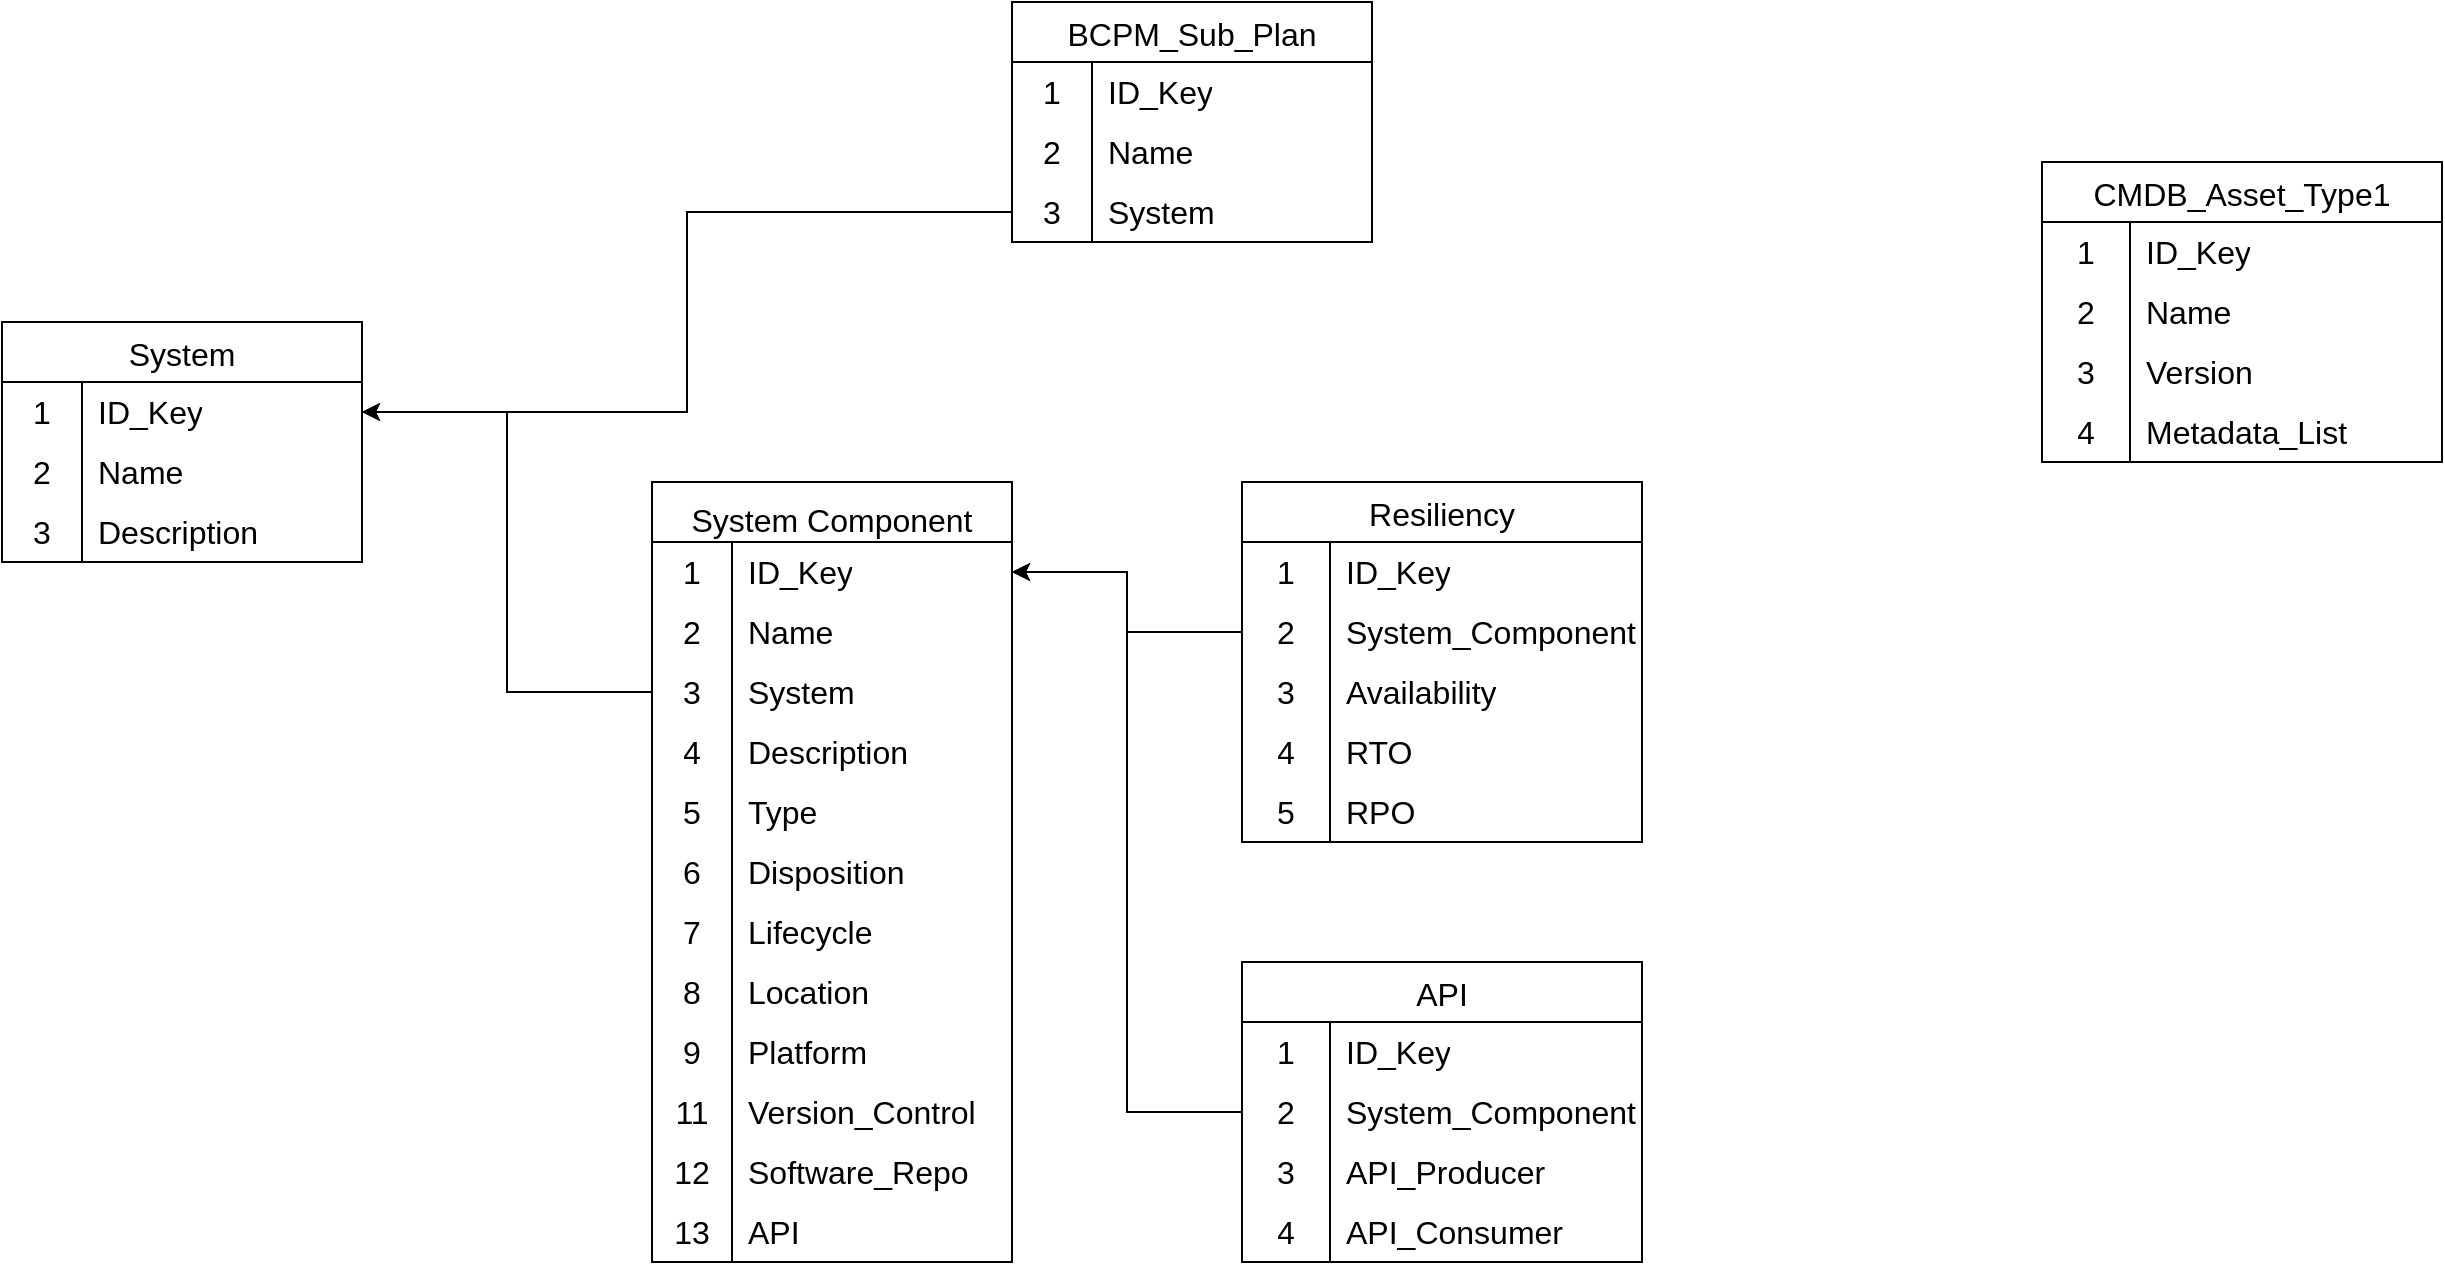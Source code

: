 <mxfile version="22.1.21" type="github" pages="3">
  <diagram name="APM Data Model" id="wIgsD3s_dXo_fWHhwunz">
    <mxGraphModel dx="2394" dy="1194" grid="1" gridSize="10" guides="1" tooltips="1" connect="1" arrows="1" fold="1" page="1" pageScale="1" pageWidth="850" pageHeight="1100" math="0" shadow="0">
      <root>
        <mxCell id="0" />
        <mxCell id="1" parent="0" />
        <mxCell id="Kb_-I6i97O1Ipm1srteE-1" value="System" style="shape=table;startSize=30;container=1;collapsible=0;childLayout=tableLayout;fixedRows=1;rowLines=0;fontStyle=0;strokeColor=default;fontSize=16;" vertex="1" parent="1">
          <mxGeometry x="100" y="200" width="180" height="120" as="geometry" />
        </mxCell>
        <mxCell id="Kb_-I6i97O1Ipm1srteE-2" value="" style="shape=tableRow;horizontal=0;startSize=0;swimlaneHead=0;swimlaneBody=0;top=0;left=0;bottom=0;right=0;collapsible=0;dropTarget=0;fillColor=none;points=[[0,0.5],[1,0.5]];portConstraint=eastwest;strokeColor=inherit;fontSize=16;" vertex="1" parent="Kb_-I6i97O1Ipm1srteE-1">
          <mxGeometry y="30" width="180" height="30" as="geometry" />
        </mxCell>
        <mxCell id="Kb_-I6i97O1Ipm1srteE-3" value="1" style="shape=partialRectangle;html=1;whiteSpace=wrap;connectable=0;fillColor=none;top=0;left=0;bottom=0;right=0;overflow=hidden;pointerEvents=1;strokeColor=inherit;fontSize=16;" vertex="1" parent="Kb_-I6i97O1Ipm1srteE-2">
          <mxGeometry width="40" height="30" as="geometry">
            <mxRectangle width="40" height="30" as="alternateBounds" />
          </mxGeometry>
        </mxCell>
        <mxCell id="Kb_-I6i97O1Ipm1srteE-4" value="ID_Key" style="shape=partialRectangle;html=1;whiteSpace=wrap;connectable=0;fillColor=none;top=0;left=0;bottom=0;right=0;align=left;spacingLeft=6;overflow=hidden;strokeColor=inherit;fontSize=16;" vertex="1" parent="Kb_-I6i97O1Ipm1srteE-2">
          <mxGeometry x="40" width="140" height="30" as="geometry">
            <mxRectangle width="140" height="30" as="alternateBounds" />
          </mxGeometry>
        </mxCell>
        <mxCell id="Kb_-I6i97O1Ipm1srteE-5" value="" style="shape=tableRow;horizontal=0;startSize=0;swimlaneHead=0;swimlaneBody=0;top=0;left=0;bottom=0;right=0;collapsible=0;dropTarget=0;fillColor=none;points=[[0,0.5],[1,0.5]];portConstraint=eastwest;strokeColor=inherit;fontSize=16;" vertex="1" parent="Kb_-I6i97O1Ipm1srteE-1">
          <mxGeometry y="60" width="180" height="30" as="geometry" />
        </mxCell>
        <mxCell id="Kb_-I6i97O1Ipm1srteE-6" value="2" style="shape=partialRectangle;html=1;whiteSpace=wrap;connectable=0;fillColor=none;top=0;left=0;bottom=0;right=0;overflow=hidden;strokeColor=inherit;fontSize=16;" vertex="1" parent="Kb_-I6i97O1Ipm1srteE-5">
          <mxGeometry width="40" height="30" as="geometry">
            <mxRectangle width="40" height="30" as="alternateBounds" />
          </mxGeometry>
        </mxCell>
        <mxCell id="Kb_-I6i97O1Ipm1srteE-7" value="Name" style="shape=partialRectangle;html=1;whiteSpace=wrap;connectable=0;fillColor=none;top=0;left=0;bottom=0;right=0;align=left;spacingLeft=6;overflow=hidden;strokeColor=inherit;fontSize=16;" vertex="1" parent="Kb_-I6i97O1Ipm1srteE-5">
          <mxGeometry x="40" width="140" height="30" as="geometry">
            <mxRectangle width="140" height="30" as="alternateBounds" />
          </mxGeometry>
        </mxCell>
        <mxCell id="Kb_-I6i97O1Ipm1srteE-8" value="" style="shape=tableRow;horizontal=0;startSize=0;swimlaneHead=0;swimlaneBody=0;top=0;left=0;bottom=0;right=0;collapsible=0;dropTarget=0;fillColor=none;points=[[0,0.5],[1,0.5]];portConstraint=eastwest;strokeColor=inherit;fontSize=16;" vertex="1" parent="Kb_-I6i97O1Ipm1srteE-1">
          <mxGeometry y="90" width="180" height="30" as="geometry" />
        </mxCell>
        <mxCell id="Kb_-I6i97O1Ipm1srteE-9" value="3" style="shape=partialRectangle;html=1;whiteSpace=wrap;connectable=0;fillColor=none;top=0;left=0;bottom=0;right=0;overflow=hidden;strokeColor=inherit;fontSize=16;" vertex="1" parent="Kb_-I6i97O1Ipm1srteE-8">
          <mxGeometry width="40" height="30" as="geometry">
            <mxRectangle width="40" height="30" as="alternateBounds" />
          </mxGeometry>
        </mxCell>
        <mxCell id="Kb_-I6i97O1Ipm1srteE-10" value="Description" style="shape=partialRectangle;html=1;whiteSpace=wrap;connectable=0;fillColor=none;top=0;left=0;bottom=0;right=0;align=left;spacingLeft=6;overflow=hidden;strokeColor=inherit;fontSize=16;" vertex="1" parent="Kb_-I6i97O1Ipm1srteE-8">
          <mxGeometry x="40" width="140" height="30" as="geometry">
            <mxRectangle width="140" height="30" as="alternateBounds" />
          </mxGeometry>
        </mxCell>
        <mxCell id="Kb_-I6i97O1Ipm1srteE-11" value="System Component" style="shape=table;startSize=30;container=1;collapsible=0;childLayout=tableLayout;fixedRows=1;rowLines=0;fontStyle=0;strokeColor=default;fontSize=16;verticalAlign=bottom;" vertex="1" parent="1">
          <mxGeometry x="425" y="280" width="180" height="390" as="geometry" />
        </mxCell>
        <mxCell id="Kb_-I6i97O1Ipm1srteE-12" value="" style="shape=tableRow;horizontal=0;startSize=0;swimlaneHead=0;swimlaneBody=0;top=0;left=0;bottom=0;right=0;collapsible=0;dropTarget=0;fillColor=none;points=[[0,0.5],[1,0.5]];portConstraint=eastwest;strokeColor=inherit;fontSize=16;" vertex="1" parent="Kb_-I6i97O1Ipm1srteE-11">
          <mxGeometry y="30" width="180" height="30" as="geometry" />
        </mxCell>
        <mxCell id="Kb_-I6i97O1Ipm1srteE-13" value="1" style="shape=partialRectangle;html=1;whiteSpace=wrap;connectable=0;fillColor=none;top=0;left=0;bottom=0;right=0;overflow=hidden;pointerEvents=1;strokeColor=inherit;fontSize=16;" vertex="1" parent="Kb_-I6i97O1Ipm1srteE-12">
          <mxGeometry width="40" height="30" as="geometry">
            <mxRectangle width="40" height="30" as="alternateBounds" />
          </mxGeometry>
        </mxCell>
        <mxCell id="Kb_-I6i97O1Ipm1srteE-14" value="ID_Key" style="shape=partialRectangle;html=1;whiteSpace=wrap;connectable=0;fillColor=none;top=0;left=0;bottom=0;right=0;align=left;spacingLeft=6;overflow=hidden;strokeColor=inherit;fontSize=16;" vertex="1" parent="Kb_-I6i97O1Ipm1srteE-12">
          <mxGeometry x="40" width="140" height="30" as="geometry">
            <mxRectangle width="140" height="30" as="alternateBounds" />
          </mxGeometry>
        </mxCell>
        <mxCell id="Kb_-I6i97O1Ipm1srteE-15" value="" style="shape=tableRow;horizontal=0;startSize=0;swimlaneHead=0;swimlaneBody=0;top=0;left=0;bottom=0;right=0;collapsible=0;dropTarget=0;fillColor=none;points=[[0,0.5],[1,0.5]];portConstraint=eastwest;strokeColor=inherit;fontSize=16;" vertex="1" parent="Kb_-I6i97O1Ipm1srteE-11">
          <mxGeometry y="60" width="180" height="30" as="geometry" />
        </mxCell>
        <mxCell id="Kb_-I6i97O1Ipm1srteE-16" value="2" style="shape=partialRectangle;html=1;whiteSpace=wrap;connectable=0;fillColor=none;top=0;left=0;bottom=0;right=0;overflow=hidden;strokeColor=inherit;fontSize=16;" vertex="1" parent="Kb_-I6i97O1Ipm1srteE-15">
          <mxGeometry width="40" height="30" as="geometry">
            <mxRectangle width="40" height="30" as="alternateBounds" />
          </mxGeometry>
        </mxCell>
        <mxCell id="Kb_-I6i97O1Ipm1srteE-17" value="Name" style="shape=partialRectangle;html=1;whiteSpace=wrap;connectable=0;fillColor=none;top=0;left=0;bottom=0;right=0;align=left;spacingLeft=6;overflow=hidden;strokeColor=inherit;fontSize=16;" vertex="1" parent="Kb_-I6i97O1Ipm1srteE-15">
          <mxGeometry x="40" width="140" height="30" as="geometry">
            <mxRectangle width="140" height="30" as="alternateBounds" />
          </mxGeometry>
        </mxCell>
        <mxCell id="Kb_-I6i97O1Ipm1srteE-18" value="" style="shape=tableRow;horizontal=0;startSize=0;swimlaneHead=0;swimlaneBody=0;top=0;left=0;bottom=0;right=0;collapsible=0;dropTarget=0;fillColor=none;points=[[0,0.5],[1,0.5]];portConstraint=eastwest;strokeColor=inherit;fontSize=16;" vertex="1" parent="Kb_-I6i97O1Ipm1srteE-11">
          <mxGeometry y="90" width="180" height="30" as="geometry" />
        </mxCell>
        <mxCell id="Kb_-I6i97O1Ipm1srteE-19" value="3" style="shape=partialRectangle;html=1;whiteSpace=wrap;connectable=0;fillColor=none;top=0;left=0;bottom=0;right=0;overflow=hidden;strokeColor=inherit;fontSize=16;" vertex="1" parent="Kb_-I6i97O1Ipm1srteE-18">
          <mxGeometry width="40" height="30" as="geometry">
            <mxRectangle width="40" height="30" as="alternateBounds" />
          </mxGeometry>
        </mxCell>
        <mxCell id="Kb_-I6i97O1Ipm1srteE-20" value="System" style="shape=partialRectangle;html=1;whiteSpace=wrap;connectable=0;fillColor=none;top=0;left=0;bottom=0;right=0;align=left;spacingLeft=6;overflow=hidden;strokeColor=inherit;fontSize=16;" vertex="1" parent="Kb_-I6i97O1Ipm1srteE-18">
          <mxGeometry x="40" width="140" height="30" as="geometry">
            <mxRectangle width="140" height="30" as="alternateBounds" />
          </mxGeometry>
        </mxCell>
        <mxCell id="7LYqetjdYmo3P6b1Xx5e-19" style="shape=tableRow;horizontal=0;startSize=0;swimlaneHead=0;swimlaneBody=0;top=0;left=0;bottom=0;right=0;collapsible=0;dropTarget=0;fillColor=none;points=[[0,0.5],[1,0.5]];portConstraint=eastwest;strokeColor=inherit;fontSize=16;" vertex="1" parent="Kb_-I6i97O1Ipm1srteE-11">
          <mxGeometry y="120" width="180" height="30" as="geometry" />
        </mxCell>
        <mxCell id="7LYqetjdYmo3P6b1Xx5e-20" value="4" style="shape=partialRectangle;html=1;whiteSpace=wrap;connectable=0;fillColor=none;top=0;left=0;bottom=0;right=0;overflow=hidden;strokeColor=inherit;fontSize=16;" vertex="1" parent="7LYqetjdYmo3P6b1Xx5e-19">
          <mxGeometry width="40" height="30" as="geometry">
            <mxRectangle width="40" height="30" as="alternateBounds" />
          </mxGeometry>
        </mxCell>
        <mxCell id="7LYqetjdYmo3P6b1Xx5e-21" value="Description" style="shape=partialRectangle;html=1;whiteSpace=wrap;connectable=0;fillColor=none;top=0;left=0;bottom=0;right=0;align=left;spacingLeft=6;overflow=hidden;strokeColor=inherit;fontSize=16;" vertex="1" parent="7LYqetjdYmo3P6b1Xx5e-19">
          <mxGeometry x="40" width="140" height="30" as="geometry">
            <mxRectangle width="140" height="30" as="alternateBounds" />
          </mxGeometry>
        </mxCell>
        <mxCell id="7LYqetjdYmo3P6b1Xx5e-16" style="shape=tableRow;horizontal=0;startSize=0;swimlaneHead=0;swimlaneBody=0;top=0;left=0;bottom=0;right=0;collapsible=0;dropTarget=0;fillColor=none;points=[[0,0.5],[1,0.5]];portConstraint=eastwest;strokeColor=inherit;fontSize=16;" vertex="1" parent="Kb_-I6i97O1Ipm1srteE-11">
          <mxGeometry y="150" width="180" height="30" as="geometry" />
        </mxCell>
        <mxCell id="7LYqetjdYmo3P6b1Xx5e-17" value="5" style="shape=partialRectangle;html=1;whiteSpace=wrap;connectable=0;fillColor=none;top=0;left=0;bottom=0;right=0;overflow=hidden;strokeColor=inherit;fontSize=16;" vertex="1" parent="7LYqetjdYmo3P6b1Xx5e-16">
          <mxGeometry width="40" height="30" as="geometry">
            <mxRectangle width="40" height="30" as="alternateBounds" />
          </mxGeometry>
        </mxCell>
        <mxCell id="7LYqetjdYmo3P6b1Xx5e-18" value="Type" style="shape=partialRectangle;html=1;whiteSpace=wrap;connectable=0;fillColor=none;top=0;left=0;bottom=0;right=0;align=left;spacingLeft=6;overflow=hidden;strokeColor=inherit;fontSize=16;" vertex="1" parent="7LYqetjdYmo3P6b1Xx5e-16">
          <mxGeometry x="40" width="140" height="30" as="geometry">
            <mxRectangle width="140" height="30" as="alternateBounds" />
          </mxGeometry>
        </mxCell>
        <mxCell id="7LYqetjdYmo3P6b1Xx5e-13" style="shape=tableRow;horizontal=0;startSize=0;swimlaneHead=0;swimlaneBody=0;top=0;left=0;bottom=0;right=0;collapsible=0;dropTarget=0;fillColor=none;points=[[0,0.5],[1,0.5]];portConstraint=eastwest;strokeColor=inherit;fontSize=16;" vertex="1" parent="Kb_-I6i97O1Ipm1srteE-11">
          <mxGeometry y="180" width="180" height="30" as="geometry" />
        </mxCell>
        <mxCell id="7LYqetjdYmo3P6b1Xx5e-14" value="6" style="shape=partialRectangle;html=1;whiteSpace=wrap;connectable=0;fillColor=none;top=0;left=0;bottom=0;right=0;overflow=hidden;strokeColor=inherit;fontSize=16;" vertex="1" parent="7LYqetjdYmo3P6b1Xx5e-13">
          <mxGeometry width="40" height="30" as="geometry">
            <mxRectangle width="40" height="30" as="alternateBounds" />
          </mxGeometry>
        </mxCell>
        <mxCell id="7LYqetjdYmo3P6b1Xx5e-15" value="Disposition" style="shape=partialRectangle;html=1;whiteSpace=wrap;connectable=0;fillColor=none;top=0;left=0;bottom=0;right=0;align=left;spacingLeft=6;overflow=hidden;strokeColor=inherit;fontSize=16;" vertex="1" parent="7LYqetjdYmo3P6b1Xx5e-13">
          <mxGeometry x="40" width="140" height="30" as="geometry">
            <mxRectangle width="140" height="30" as="alternateBounds" />
          </mxGeometry>
        </mxCell>
        <mxCell id="7LYqetjdYmo3P6b1Xx5e-10" style="shape=tableRow;horizontal=0;startSize=0;swimlaneHead=0;swimlaneBody=0;top=0;left=0;bottom=0;right=0;collapsible=0;dropTarget=0;fillColor=none;points=[[0,0.5],[1,0.5]];portConstraint=eastwest;strokeColor=inherit;fontSize=16;" vertex="1" parent="Kb_-I6i97O1Ipm1srteE-11">
          <mxGeometry y="210" width="180" height="30" as="geometry" />
        </mxCell>
        <mxCell id="7LYqetjdYmo3P6b1Xx5e-11" value="7" style="shape=partialRectangle;html=1;whiteSpace=wrap;connectable=0;fillColor=none;top=0;left=0;bottom=0;right=0;overflow=hidden;strokeColor=inherit;fontSize=16;" vertex="1" parent="7LYqetjdYmo3P6b1Xx5e-10">
          <mxGeometry width="40" height="30" as="geometry">
            <mxRectangle width="40" height="30" as="alternateBounds" />
          </mxGeometry>
        </mxCell>
        <mxCell id="7LYqetjdYmo3P6b1Xx5e-12" value="Lifecycle" style="shape=partialRectangle;html=1;whiteSpace=wrap;connectable=0;fillColor=none;top=0;left=0;bottom=0;right=0;align=left;spacingLeft=6;overflow=hidden;strokeColor=inherit;fontSize=16;" vertex="1" parent="7LYqetjdYmo3P6b1Xx5e-10">
          <mxGeometry x="40" width="140" height="30" as="geometry">
            <mxRectangle width="140" height="30" as="alternateBounds" />
          </mxGeometry>
        </mxCell>
        <mxCell id="7LYqetjdYmo3P6b1Xx5e-7" style="shape=tableRow;horizontal=0;startSize=0;swimlaneHead=0;swimlaneBody=0;top=0;left=0;bottom=0;right=0;collapsible=0;dropTarget=0;fillColor=none;points=[[0,0.5],[1,0.5]];portConstraint=eastwest;strokeColor=inherit;fontSize=16;" vertex="1" parent="Kb_-I6i97O1Ipm1srteE-11">
          <mxGeometry y="240" width="180" height="30" as="geometry" />
        </mxCell>
        <mxCell id="7LYqetjdYmo3P6b1Xx5e-8" value="8" style="shape=partialRectangle;html=1;whiteSpace=wrap;connectable=0;fillColor=none;top=0;left=0;bottom=0;right=0;overflow=hidden;strokeColor=inherit;fontSize=16;" vertex="1" parent="7LYqetjdYmo3P6b1Xx5e-7">
          <mxGeometry width="40" height="30" as="geometry">
            <mxRectangle width="40" height="30" as="alternateBounds" />
          </mxGeometry>
        </mxCell>
        <mxCell id="7LYqetjdYmo3P6b1Xx5e-9" value="Location" style="shape=partialRectangle;html=1;whiteSpace=wrap;connectable=0;fillColor=none;top=0;left=0;bottom=0;right=0;align=left;spacingLeft=6;overflow=hidden;strokeColor=inherit;fontSize=16;" vertex="1" parent="7LYqetjdYmo3P6b1Xx5e-7">
          <mxGeometry x="40" width="140" height="30" as="geometry">
            <mxRectangle width="140" height="30" as="alternateBounds" />
          </mxGeometry>
        </mxCell>
        <mxCell id="7LYqetjdYmo3P6b1Xx5e-4" style="shape=tableRow;horizontal=0;startSize=0;swimlaneHead=0;swimlaneBody=0;top=0;left=0;bottom=0;right=0;collapsible=0;dropTarget=0;fillColor=none;points=[[0,0.5],[1,0.5]];portConstraint=eastwest;strokeColor=inherit;fontSize=16;" vertex="1" parent="Kb_-I6i97O1Ipm1srteE-11">
          <mxGeometry y="270" width="180" height="30" as="geometry" />
        </mxCell>
        <mxCell id="7LYqetjdYmo3P6b1Xx5e-5" value="9" style="shape=partialRectangle;html=1;whiteSpace=wrap;connectable=0;fillColor=none;top=0;left=0;bottom=0;right=0;overflow=hidden;strokeColor=inherit;fontSize=16;" vertex="1" parent="7LYqetjdYmo3P6b1Xx5e-4">
          <mxGeometry width="40" height="30" as="geometry">
            <mxRectangle width="40" height="30" as="alternateBounds" />
          </mxGeometry>
        </mxCell>
        <mxCell id="7LYqetjdYmo3P6b1Xx5e-6" value="Platform" style="shape=partialRectangle;html=1;whiteSpace=wrap;connectable=0;fillColor=none;top=0;left=0;bottom=0;right=0;align=left;spacingLeft=6;overflow=hidden;strokeColor=inherit;fontSize=16;" vertex="1" parent="7LYqetjdYmo3P6b1Xx5e-4">
          <mxGeometry x="40" width="140" height="30" as="geometry">
            <mxRectangle width="140" height="30" as="alternateBounds" />
          </mxGeometry>
        </mxCell>
        <mxCell id="7LYqetjdYmo3P6b1Xx5e-1" style="shape=tableRow;horizontal=0;startSize=0;swimlaneHead=0;swimlaneBody=0;top=0;left=0;bottom=0;right=0;collapsible=0;dropTarget=0;fillColor=none;points=[[0,0.5],[1,0.5]];portConstraint=eastwest;strokeColor=inherit;fontSize=16;" vertex="1" parent="Kb_-I6i97O1Ipm1srteE-11">
          <mxGeometry y="300" width="180" height="30" as="geometry" />
        </mxCell>
        <mxCell id="7LYqetjdYmo3P6b1Xx5e-2" value="11" style="shape=partialRectangle;html=1;whiteSpace=wrap;connectable=0;fillColor=none;top=0;left=0;bottom=0;right=0;overflow=hidden;strokeColor=inherit;fontSize=16;" vertex="1" parent="7LYqetjdYmo3P6b1Xx5e-1">
          <mxGeometry width="40" height="30" as="geometry">
            <mxRectangle width="40" height="30" as="alternateBounds" />
          </mxGeometry>
        </mxCell>
        <mxCell id="7LYqetjdYmo3P6b1Xx5e-3" value="Version_Control" style="shape=partialRectangle;html=1;whiteSpace=wrap;connectable=0;fillColor=none;top=0;left=0;bottom=0;right=0;align=left;spacingLeft=6;overflow=hidden;strokeColor=inherit;fontSize=16;" vertex="1" parent="7LYqetjdYmo3P6b1Xx5e-1">
          <mxGeometry x="40" width="140" height="30" as="geometry">
            <mxRectangle width="140" height="30" as="alternateBounds" />
          </mxGeometry>
        </mxCell>
        <mxCell id="7LYqetjdYmo3P6b1Xx5e-66" style="shape=tableRow;horizontal=0;startSize=0;swimlaneHead=0;swimlaneBody=0;top=0;left=0;bottom=0;right=0;collapsible=0;dropTarget=0;fillColor=none;points=[[0,0.5],[1,0.5]];portConstraint=eastwest;strokeColor=inherit;fontSize=16;" vertex="1" parent="Kb_-I6i97O1Ipm1srteE-11">
          <mxGeometry y="330" width="180" height="30" as="geometry" />
        </mxCell>
        <mxCell id="7LYqetjdYmo3P6b1Xx5e-67" value="12" style="shape=partialRectangle;html=1;whiteSpace=wrap;connectable=0;fillColor=none;top=0;left=0;bottom=0;right=0;overflow=hidden;strokeColor=inherit;fontSize=16;" vertex="1" parent="7LYqetjdYmo3P6b1Xx5e-66">
          <mxGeometry width="40" height="30" as="geometry">
            <mxRectangle width="40" height="30" as="alternateBounds" />
          </mxGeometry>
        </mxCell>
        <mxCell id="7LYqetjdYmo3P6b1Xx5e-68" value="Software_Repo" style="shape=partialRectangle;html=1;whiteSpace=wrap;connectable=0;fillColor=none;top=0;left=0;bottom=0;right=0;align=left;spacingLeft=6;overflow=hidden;strokeColor=inherit;fontSize=16;" vertex="1" parent="7LYqetjdYmo3P6b1Xx5e-66">
          <mxGeometry x="40" width="140" height="30" as="geometry">
            <mxRectangle width="140" height="30" as="alternateBounds" />
          </mxGeometry>
        </mxCell>
        <mxCell id="7LYqetjdYmo3P6b1Xx5e-70" style="shape=tableRow;horizontal=0;startSize=0;swimlaneHead=0;swimlaneBody=0;top=0;left=0;bottom=0;right=0;collapsible=0;dropTarget=0;fillColor=none;points=[[0,0.5],[1,0.5]];portConstraint=eastwest;strokeColor=inherit;fontSize=16;" vertex="1" parent="Kb_-I6i97O1Ipm1srteE-11">
          <mxGeometry y="360" width="180" height="30" as="geometry" />
        </mxCell>
        <mxCell id="7LYqetjdYmo3P6b1Xx5e-71" value="13" style="shape=partialRectangle;html=1;whiteSpace=wrap;connectable=0;fillColor=none;top=0;left=0;bottom=0;right=0;overflow=hidden;strokeColor=inherit;fontSize=16;" vertex="1" parent="7LYqetjdYmo3P6b1Xx5e-70">
          <mxGeometry width="40" height="30" as="geometry">
            <mxRectangle width="40" height="30" as="alternateBounds" />
          </mxGeometry>
        </mxCell>
        <mxCell id="7LYqetjdYmo3P6b1Xx5e-72" value="API" style="shape=partialRectangle;html=1;whiteSpace=wrap;connectable=0;fillColor=none;top=0;left=0;bottom=0;right=0;align=left;spacingLeft=6;overflow=hidden;strokeColor=inherit;fontSize=16;" vertex="1" parent="7LYqetjdYmo3P6b1Xx5e-70">
          <mxGeometry x="40" width="140" height="30" as="geometry">
            <mxRectangle width="140" height="30" as="alternateBounds" />
          </mxGeometry>
        </mxCell>
        <mxCell id="Kb_-I6i97O1Ipm1srteE-21" style="edgeStyle=orthogonalEdgeStyle;rounded=0;orthogonalLoop=1;jettySize=auto;html=1;exitX=0;exitY=0.5;exitDx=0;exitDy=0;entryX=1;entryY=0.5;entryDx=0;entryDy=0;" edge="1" parent="1" source="Kb_-I6i97O1Ipm1srteE-18" target="Kb_-I6i97O1Ipm1srteE-2">
          <mxGeometry relative="1" as="geometry" />
        </mxCell>
        <mxCell id="7LYqetjdYmo3P6b1Xx5e-22" value="BCPM_Sub_Plan" style="shape=table;startSize=30;container=1;collapsible=0;childLayout=tableLayout;fixedRows=1;rowLines=0;fontStyle=0;strokeColor=default;fontSize=16;" vertex="1" parent="1">
          <mxGeometry x="605" y="40" width="180" height="120" as="geometry" />
        </mxCell>
        <mxCell id="7LYqetjdYmo3P6b1Xx5e-23" value="" style="shape=tableRow;horizontal=0;startSize=0;swimlaneHead=0;swimlaneBody=0;top=0;left=0;bottom=0;right=0;collapsible=0;dropTarget=0;fillColor=none;points=[[0,0.5],[1,0.5]];portConstraint=eastwest;strokeColor=inherit;fontSize=16;" vertex="1" parent="7LYqetjdYmo3P6b1Xx5e-22">
          <mxGeometry y="30" width="180" height="30" as="geometry" />
        </mxCell>
        <mxCell id="7LYqetjdYmo3P6b1Xx5e-24" value="1" style="shape=partialRectangle;html=1;whiteSpace=wrap;connectable=0;fillColor=none;top=0;left=0;bottom=0;right=0;overflow=hidden;pointerEvents=1;strokeColor=inherit;fontSize=16;" vertex="1" parent="7LYqetjdYmo3P6b1Xx5e-23">
          <mxGeometry width="40" height="30" as="geometry">
            <mxRectangle width="40" height="30" as="alternateBounds" />
          </mxGeometry>
        </mxCell>
        <mxCell id="7LYqetjdYmo3P6b1Xx5e-25" value="ID_Key" style="shape=partialRectangle;html=1;whiteSpace=wrap;connectable=0;fillColor=none;top=0;left=0;bottom=0;right=0;align=left;spacingLeft=6;overflow=hidden;strokeColor=inherit;fontSize=16;" vertex="1" parent="7LYqetjdYmo3P6b1Xx5e-23">
          <mxGeometry x="40" width="140" height="30" as="geometry">
            <mxRectangle width="140" height="30" as="alternateBounds" />
          </mxGeometry>
        </mxCell>
        <mxCell id="7LYqetjdYmo3P6b1Xx5e-26" value="" style="shape=tableRow;horizontal=0;startSize=0;swimlaneHead=0;swimlaneBody=0;top=0;left=0;bottom=0;right=0;collapsible=0;dropTarget=0;fillColor=none;points=[[0,0.5],[1,0.5]];portConstraint=eastwest;strokeColor=inherit;fontSize=16;" vertex="1" parent="7LYqetjdYmo3P6b1Xx5e-22">
          <mxGeometry y="60" width="180" height="30" as="geometry" />
        </mxCell>
        <mxCell id="7LYqetjdYmo3P6b1Xx5e-27" value="2" style="shape=partialRectangle;html=1;whiteSpace=wrap;connectable=0;fillColor=none;top=0;left=0;bottom=0;right=0;overflow=hidden;strokeColor=inherit;fontSize=16;" vertex="1" parent="7LYqetjdYmo3P6b1Xx5e-26">
          <mxGeometry width="40" height="30" as="geometry">
            <mxRectangle width="40" height="30" as="alternateBounds" />
          </mxGeometry>
        </mxCell>
        <mxCell id="7LYqetjdYmo3P6b1Xx5e-28" value="Name" style="shape=partialRectangle;html=1;whiteSpace=wrap;connectable=0;fillColor=none;top=0;left=0;bottom=0;right=0;align=left;spacingLeft=6;overflow=hidden;strokeColor=inherit;fontSize=16;" vertex="1" parent="7LYqetjdYmo3P6b1Xx5e-26">
          <mxGeometry x="40" width="140" height="30" as="geometry">
            <mxRectangle width="140" height="30" as="alternateBounds" />
          </mxGeometry>
        </mxCell>
        <mxCell id="7LYqetjdYmo3P6b1Xx5e-29" value="" style="shape=tableRow;horizontal=0;startSize=0;swimlaneHead=0;swimlaneBody=0;top=0;left=0;bottom=0;right=0;collapsible=0;dropTarget=0;fillColor=none;points=[[0,0.5],[1,0.5]];portConstraint=eastwest;strokeColor=inherit;fontSize=16;" vertex="1" parent="7LYqetjdYmo3P6b1Xx5e-22">
          <mxGeometry y="90" width="180" height="30" as="geometry" />
        </mxCell>
        <mxCell id="7LYqetjdYmo3P6b1Xx5e-30" value="3" style="shape=partialRectangle;html=1;whiteSpace=wrap;connectable=0;fillColor=none;top=0;left=0;bottom=0;right=0;overflow=hidden;strokeColor=inherit;fontSize=16;" vertex="1" parent="7LYqetjdYmo3P6b1Xx5e-29">
          <mxGeometry width="40" height="30" as="geometry">
            <mxRectangle width="40" height="30" as="alternateBounds" />
          </mxGeometry>
        </mxCell>
        <mxCell id="7LYqetjdYmo3P6b1Xx5e-31" value="System" style="shape=partialRectangle;html=1;whiteSpace=wrap;connectable=0;fillColor=none;top=0;left=0;bottom=0;right=0;align=left;spacingLeft=6;overflow=hidden;strokeColor=inherit;fontSize=16;" vertex="1" parent="7LYqetjdYmo3P6b1Xx5e-29">
          <mxGeometry x="40" width="140" height="30" as="geometry">
            <mxRectangle width="140" height="30" as="alternateBounds" />
          </mxGeometry>
        </mxCell>
        <mxCell id="7LYqetjdYmo3P6b1Xx5e-32" style="edgeStyle=orthogonalEdgeStyle;rounded=0;orthogonalLoop=1;jettySize=auto;html=1;exitX=0;exitY=0.5;exitDx=0;exitDy=0;entryX=1;entryY=0.5;entryDx=0;entryDy=0;" edge="1" parent="1" source="7LYqetjdYmo3P6b1Xx5e-29" target="Kb_-I6i97O1Ipm1srteE-2">
          <mxGeometry relative="1" as="geometry" />
        </mxCell>
        <mxCell id="7LYqetjdYmo3P6b1Xx5e-33" value="Resiliency" style="shape=table;startSize=30;container=1;collapsible=0;childLayout=tableLayout;fixedRows=1;rowLines=0;fontStyle=0;strokeColor=default;fontSize=16;" vertex="1" parent="1">
          <mxGeometry x="720" y="280" width="200" height="180" as="geometry" />
        </mxCell>
        <mxCell id="7LYqetjdYmo3P6b1Xx5e-34" value="" style="shape=tableRow;horizontal=0;startSize=0;swimlaneHead=0;swimlaneBody=0;top=0;left=0;bottom=0;right=0;collapsible=0;dropTarget=0;fillColor=none;points=[[0,0.5],[1,0.5]];portConstraint=eastwest;strokeColor=inherit;fontSize=16;" vertex="1" parent="7LYqetjdYmo3P6b1Xx5e-33">
          <mxGeometry y="30" width="200" height="30" as="geometry" />
        </mxCell>
        <mxCell id="7LYqetjdYmo3P6b1Xx5e-35" value="1" style="shape=partialRectangle;html=1;whiteSpace=wrap;connectable=0;fillColor=none;top=0;left=0;bottom=0;right=0;overflow=hidden;pointerEvents=1;strokeColor=inherit;fontSize=16;" vertex="1" parent="7LYqetjdYmo3P6b1Xx5e-34">
          <mxGeometry width="44" height="30" as="geometry">
            <mxRectangle width="44" height="30" as="alternateBounds" />
          </mxGeometry>
        </mxCell>
        <mxCell id="7LYqetjdYmo3P6b1Xx5e-36" value="ID_Key" style="shape=partialRectangle;html=1;whiteSpace=wrap;connectable=0;fillColor=none;top=0;left=0;bottom=0;right=0;align=left;spacingLeft=6;overflow=hidden;strokeColor=inherit;fontSize=16;" vertex="1" parent="7LYqetjdYmo3P6b1Xx5e-34">
          <mxGeometry x="44" width="156" height="30" as="geometry">
            <mxRectangle width="156" height="30" as="alternateBounds" />
          </mxGeometry>
        </mxCell>
        <mxCell id="7LYqetjdYmo3P6b1Xx5e-37" value="" style="shape=tableRow;horizontal=0;startSize=0;swimlaneHead=0;swimlaneBody=0;top=0;left=0;bottom=0;right=0;collapsible=0;dropTarget=0;fillColor=none;points=[[0,0.5],[1,0.5]];portConstraint=eastwest;strokeColor=inherit;fontSize=16;" vertex="1" parent="7LYqetjdYmo3P6b1Xx5e-33">
          <mxGeometry y="60" width="200" height="30" as="geometry" />
        </mxCell>
        <mxCell id="7LYqetjdYmo3P6b1Xx5e-38" value="2" style="shape=partialRectangle;html=1;whiteSpace=wrap;connectable=0;fillColor=none;top=0;left=0;bottom=0;right=0;overflow=hidden;strokeColor=inherit;fontSize=16;" vertex="1" parent="7LYqetjdYmo3P6b1Xx5e-37">
          <mxGeometry width="44" height="30" as="geometry">
            <mxRectangle width="44" height="30" as="alternateBounds" />
          </mxGeometry>
        </mxCell>
        <mxCell id="7LYqetjdYmo3P6b1Xx5e-39" value="System_Component" style="shape=partialRectangle;html=1;whiteSpace=wrap;connectable=0;fillColor=none;top=0;left=0;bottom=0;right=0;align=left;spacingLeft=6;overflow=hidden;strokeColor=inherit;fontSize=16;" vertex="1" parent="7LYqetjdYmo3P6b1Xx5e-37">
          <mxGeometry x="44" width="156" height="30" as="geometry">
            <mxRectangle width="156" height="30" as="alternateBounds" />
          </mxGeometry>
        </mxCell>
        <mxCell id="7LYqetjdYmo3P6b1Xx5e-40" value="" style="shape=tableRow;horizontal=0;startSize=0;swimlaneHead=0;swimlaneBody=0;top=0;left=0;bottom=0;right=0;collapsible=0;dropTarget=0;fillColor=none;points=[[0,0.5],[1,0.5]];portConstraint=eastwest;strokeColor=inherit;fontSize=16;" vertex="1" parent="7LYqetjdYmo3P6b1Xx5e-33">
          <mxGeometry y="90" width="200" height="30" as="geometry" />
        </mxCell>
        <mxCell id="7LYqetjdYmo3P6b1Xx5e-41" value="3" style="shape=partialRectangle;html=1;whiteSpace=wrap;connectable=0;fillColor=none;top=0;left=0;bottom=0;right=0;overflow=hidden;strokeColor=inherit;fontSize=16;" vertex="1" parent="7LYqetjdYmo3P6b1Xx5e-40">
          <mxGeometry width="44" height="30" as="geometry">
            <mxRectangle width="44" height="30" as="alternateBounds" />
          </mxGeometry>
        </mxCell>
        <mxCell id="7LYqetjdYmo3P6b1Xx5e-42" value="Availability" style="shape=partialRectangle;html=1;whiteSpace=wrap;connectable=0;fillColor=none;top=0;left=0;bottom=0;right=0;align=left;spacingLeft=6;overflow=hidden;strokeColor=inherit;fontSize=16;" vertex="1" parent="7LYqetjdYmo3P6b1Xx5e-40">
          <mxGeometry x="44" width="156" height="30" as="geometry">
            <mxRectangle width="156" height="30" as="alternateBounds" />
          </mxGeometry>
        </mxCell>
        <mxCell id="7LYqetjdYmo3P6b1Xx5e-43" style="shape=tableRow;horizontal=0;startSize=0;swimlaneHead=0;swimlaneBody=0;top=0;left=0;bottom=0;right=0;collapsible=0;dropTarget=0;fillColor=none;points=[[0,0.5],[1,0.5]];portConstraint=eastwest;strokeColor=inherit;fontSize=16;" vertex="1" parent="7LYqetjdYmo3P6b1Xx5e-33">
          <mxGeometry y="120" width="200" height="30" as="geometry" />
        </mxCell>
        <mxCell id="7LYqetjdYmo3P6b1Xx5e-44" value="4" style="shape=partialRectangle;html=1;whiteSpace=wrap;connectable=0;fillColor=none;top=0;left=0;bottom=0;right=0;overflow=hidden;strokeColor=inherit;fontSize=16;" vertex="1" parent="7LYqetjdYmo3P6b1Xx5e-43">
          <mxGeometry width="44" height="30" as="geometry">
            <mxRectangle width="44" height="30" as="alternateBounds" />
          </mxGeometry>
        </mxCell>
        <mxCell id="7LYqetjdYmo3P6b1Xx5e-45" value="RTO" style="shape=partialRectangle;html=1;whiteSpace=wrap;connectable=0;fillColor=none;top=0;left=0;bottom=0;right=0;align=left;spacingLeft=6;overflow=hidden;strokeColor=inherit;fontSize=16;" vertex="1" parent="7LYqetjdYmo3P6b1Xx5e-43">
          <mxGeometry x="44" width="156" height="30" as="geometry">
            <mxRectangle width="156" height="30" as="alternateBounds" />
          </mxGeometry>
        </mxCell>
        <mxCell id="7LYqetjdYmo3P6b1Xx5e-46" style="shape=tableRow;horizontal=0;startSize=0;swimlaneHead=0;swimlaneBody=0;top=0;left=0;bottom=0;right=0;collapsible=0;dropTarget=0;fillColor=none;points=[[0,0.5],[1,0.5]];portConstraint=eastwest;strokeColor=inherit;fontSize=16;" vertex="1" parent="7LYqetjdYmo3P6b1Xx5e-33">
          <mxGeometry y="150" width="200" height="30" as="geometry" />
        </mxCell>
        <mxCell id="7LYqetjdYmo3P6b1Xx5e-47" value="5" style="shape=partialRectangle;html=1;whiteSpace=wrap;connectable=0;fillColor=none;top=0;left=0;bottom=0;right=0;overflow=hidden;strokeColor=inherit;fontSize=16;" vertex="1" parent="7LYqetjdYmo3P6b1Xx5e-46">
          <mxGeometry width="44" height="30" as="geometry">
            <mxRectangle width="44" height="30" as="alternateBounds" />
          </mxGeometry>
        </mxCell>
        <mxCell id="7LYqetjdYmo3P6b1Xx5e-48" value="RPO" style="shape=partialRectangle;html=1;whiteSpace=wrap;connectable=0;fillColor=none;top=0;left=0;bottom=0;right=0;align=left;spacingLeft=6;overflow=hidden;strokeColor=inherit;fontSize=16;" vertex="1" parent="7LYqetjdYmo3P6b1Xx5e-46">
          <mxGeometry x="44" width="156" height="30" as="geometry">
            <mxRectangle width="156" height="30" as="alternateBounds" />
          </mxGeometry>
        </mxCell>
        <mxCell id="7LYqetjdYmo3P6b1Xx5e-49" style="edgeStyle=orthogonalEdgeStyle;rounded=0;orthogonalLoop=1;jettySize=auto;html=1;exitX=0;exitY=0.5;exitDx=0;exitDy=0;entryX=1;entryY=0.5;entryDx=0;entryDy=0;" edge="1" parent="1" source="7LYqetjdYmo3P6b1Xx5e-37" target="Kb_-I6i97O1Ipm1srteE-12">
          <mxGeometry relative="1" as="geometry" />
        </mxCell>
        <mxCell id="7LYqetjdYmo3P6b1Xx5e-50" value="API" style="shape=table;startSize=30;container=1;collapsible=0;childLayout=tableLayout;fixedRows=1;rowLines=0;fontStyle=0;strokeColor=default;fontSize=16;" vertex="1" parent="1">
          <mxGeometry x="720" y="520" width="200" height="150" as="geometry" />
        </mxCell>
        <mxCell id="7LYqetjdYmo3P6b1Xx5e-51" value="" style="shape=tableRow;horizontal=0;startSize=0;swimlaneHead=0;swimlaneBody=0;top=0;left=0;bottom=0;right=0;collapsible=0;dropTarget=0;fillColor=none;points=[[0,0.5],[1,0.5]];portConstraint=eastwest;strokeColor=inherit;fontSize=16;" vertex="1" parent="7LYqetjdYmo3P6b1Xx5e-50">
          <mxGeometry y="30" width="200" height="30" as="geometry" />
        </mxCell>
        <mxCell id="7LYqetjdYmo3P6b1Xx5e-52" value="1" style="shape=partialRectangle;html=1;whiteSpace=wrap;connectable=0;fillColor=none;top=0;left=0;bottom=0;right=0;overflow=hidden;pointerEvents=1;strokeColor=inherit;fontSize=16;" vertex="1" parent="7LYqetjdYmo3P6b1Xx5e-51">
          <mxGeometry width="44" height="30" as="geometry">
            <mxRectangle width="44" height="30" as="alternateBounds" />
          </mxGeometry>
        </mxCell>
        <mxCell id="7LYqetjdYmo3P6b1Xx5e-53" value="ID_Key" style="shape=partialRectangle;html=1;whiteSpace=wrap;connectable=0;fillColor=none;top=0;left=0;bottom=0;right=0;align=left;spacingLeft=6;overflow=hidden;strokeColor=inherit;fontSize=16;" vertex="1" parent="7LYqetjdYmo3P6b1Xx5e-51">
          <mxGeometry x="44" width="156" height="30" as="geometry">
            <mxRectangle width="156" height="30" as="alternateBounds" />
          </mxGeometry>
        </mxCell>
        <mxCell id="7LYqetjdYmo3P6b1Xx5e-54" value="" style="shape=tableRow;horizontal=0;startSize=0;swimlaneHead=0;swimlaneBody=0;top=0;left=0;bottom=0;right=0;collapsible=0;dropTarget=0;fillColor=none;points=[[0,0.5],[1,0.5]];portConstraint=eastwest;strokeColor=inherit;fontSize=16;" vertex="1" parent="7LYqetjdYmo3P6b1Xx5e-50">
          <mxGeometry y="60" width="200" height="30" as="geometry" />
        </mxCell>
        <mxCell id="7LYqetjdYmo3P6b1Xx5e-55" value="2" style="shape=partialRectangle;html=1;whiteSpace=wrap;connectable=0;fillColor=none;top=0;left=0;bottom=0;right=0;overflow=hidden;strokeColor=inherit;fontSize=16;" vertex="1" parent="7LYqetjdYmo3P6b1Xx5e-54">
          <mxGeometry width="44" height="30" as="geometry">
            <mxRectangle width="44" height="30" as="alternateBounds" />
          </mxGeometry>
        </mxCell>
        <mxCell id="7LYqetjdYmo3P6b1Xx5e-56" value="System_Component" style="shape=partialRectangle;html=1;whiteSpace=wrap;connectable=0;fillColor=none;top=0;left=0;bottom=0;right=0;align=left;spacingLeft=6;overflow=hidden;strokeColor=inherit;fontSize=16;" vertex="1" parent="7LYqetjdYmo3P6b1Xx5e-54">
          <mxGeometry x="44" width="156" height="30" as="geometry">
            <mxRectangle width="156" height="30" as="alternateBounds" />
          </mxGeometry>
        </mxCell>
        <mxCell id="7LYqetjdYmo3P6b1Xx5e-80" style="shape=tableRow;horizontal=0;startSize=0;swimlaneHead=0;swimlaneBody=0;top=0;left=0;bottom=0;right=0;collapsible=0;dropTarget=0;fillColor=none;points=[[0,0.5],[1,0.5]];portConstraint=eastwest;strokeColor=inherit;fontSize=16;" vertex="1" parent="7LYqetjdYmo3P6b1Xx5e-50">
          <mxGeometry y="90" width="200" height="30" as="geometry" />
        </mxCell>
        <mxCell id="7LYqetjdYmo3P6b1Xx5e-81" value="3" style="shape=partialRectangle;html=1;whiteSpace=wrap;connectable=0;fillColor=none;top=0;left=0;bottom=0;right=0;overflow=hidden;strokeColor=inherit;fontSize=16;" vertex="1" parent="7LYqetjdYmo3P6b1Xx5e-80">
          <mxGeometry width="44" height="30" as="geometry">
            <mxRectangle width="44" height="30" as="alternateBounds" />
          </mxGeometry>
        </mxCell>
        <mxCell id="7LYqetjdYmo3P6b1Xx5e-82" value="API_Producer" style="shape=partialRectangle;html=1;whiteSpace=wrap;connectable=0;fillColor=none;top=0;left=0;bottom=0;right=0;align=left;spacingLeft=6;overflow=hidden;strokeColor=inherit;fontSize=16;" vertex="1" parent="7LYqetjdYmo3P6b1Xx5e-80">
          <mxGeometry x="44" width="156" height="30" as="geometry">
            <mxRectangle width="156" height="30" as="alternateBounds" />
          </mxGeometry>
        </mxCell>
        <mxCell id="7LYqetjdYmo3P6b1Xx5e-83" style="shape=tableRow;horizontal=0;startSize=0;swimlaneHead=0;swimlaneBody=0;top=0;left=0;bottom=0;right=0;collapsible=0;dropTarget=0;fillColor=none;points=[[0,0.5],[1,0.5]];portConstraint=eastwest;strokeColor=inherit;fontSize=16;" vertex="1" parent="7LYqetjdYmo3P6b1Xx5e-50">
          <mxGeometry y="120" width="200" height="30" as="geometry" />
        </mxCell>
        <mxCell id="7LYqetjdYmo3P6b1Xx5e-84" value="4" style="shape=partialRectangle;html=1;whiteSpace=wrap;connectable=0;fillColor=none;top=0;left=0;bottom=0;right=0;overflow=hidden;strokeColor=inherit;fontSize=16;" vertex="1" parent="7LYqetjdYmo3P6b1Xx5e-83">
          <mxGeometry width="44" height="30" as="geometry">
            <mxRectangle width="44" height="30" as="alternateBounds" />
          </mxGeometry>
        </mxCell>
        <mxCell id="7LYqetjdYmo3P6b1Xx5e-85" value="API_Consumer" style="shape=partialRectangle;html=1;whiteSpace=wrap;connectable=0;fillColor=none;top=0;left=0;bottom=0;right=0;align=left;spacingLeft=6;overflow=hidden;strokeColor=inherit;fontSize=16;" vertex="1" parent="7LYqetjdYmo3P6b1Xx5e-83">
          <mxGeometry x="44" width="156" height="30" as="geometry">
            <mxRectangle width="156" height="30" as="alternateBounds" />
          </mxGeometry>
        </mxCell>
        <mxCell id="7LYqetjdYmo3P6b1Xx5e-86" style="edgeStyle=orthogonalEdgeStyle;rounded=0;orthogonalLoop=1;jettySize=auto;html=1;exitX=0;exitY=0.5;exitDx=0;exitDy=0;entryX=1;entryY=0.5;entryDx=0;entryDy=0;" edge="1" parent="1" source="7LYqetjdYmo3P6b1Xx5e-54" target="Kb_-I6i97O1Ipm1srteE-12">
          <mxGeometry relative="1" as="geometry" />
        </mxCell>
        <mxCell id="7LYqetjdYmo3P6b1Xx5e-87" value="CMDB_Asset_Type1" style="shape=table;startSize=30;container=1;collapsible=0;childLayout=tableLayout;fixedRows=1;rowLines=0;fontStyle=0;strokeColor=default;fontSize=16;" vertex="1" parent="1">
          <mxGeometry x="1120" y="120" width="200" height="150" as="geometry" />
        </mxCell>
        <mxCell id="7LYqetjdYmo3P6b1Xx5e-88" value="" style="shape=tableRow;horizontal=0;startSize=0;swimlaneHead=0;swimlaneBody=0;top=0;left=0;bottom=0;right=0;collapsible=0;dropTarget=0;fillColor=none;points=[[0,0.5],[1,0.5]];portConstraint=eastwest;strokeColor=inherit;fontSize=16;" vertex="1" parent="7LYqetjdYmo3P6b1Xx5e-87">
          <mxGeometry y="30" width="200" height="30" as="geometry" />
        </mxCell>
        <mxCell id="7LYqetjdYmo3P6b1Xx5e-89" value="1" style="shape=partialRectangle;html=1;whiteSpace=wrap;connectable=0;fillColor=none;top=0;left=0;bottom=0;right=0;overflow=hidden;pointerEvents=1;strokeColor=inherit;fontSize=16;" vertex="1" parent="7LYqetjdYmo3P6b1Xx5e-88">
          <mxGeometry width="44" height="30" as="geometry">
            <mxRectangle width="44" height="30" as="alternateBounds" />
          </mxGeometry>
        </mxCell>
        <mxCell id="7LYqetjdYmo3P6b1Xx5e-90" value="ID_Key" style="shape=partialRectangle;html=1;whiteSpace=wrap;connectable=0;fillColor=none;top=0;left=0;bottom=0;right=0;align=left;spacingLeft=6;overflow=hidden;strokeColor=inherit;fontSize=16;" vertex="1" parent="7LYqetjdYmo3P6b1Xx5e-88">
          <mxGeometry x="44" width="156" height="30" as="geometry">
            <mxRectangle width="156" height="30" as="alternateBounds" />
          </mxGeometry>
        </mxCell>
        <mxCell id="7LYqetjdYmo3P6b1Xx5e-91" value="" style="shape=tableRow;horizontal=0;startSize=0;swimlaneHead=0;swimlaneBody=0;top=0;left=0;bottom=0;right=0;collapsible=0;dropTarget=0;fillColor=none;points=[[0,0.5],[1,0.5]];portConstraint=eastwest;strokeColor=inherit;fontSize=16;" vertex="1" parent="7LYqetjdYmo3P6b1Xx5e-87">
          <mxGeometry y="60" width="200" height="30" as="geometry" />
        </mxCell>
        <mxCell id="7LYqetjdYmo3P6b1Xx5e-92" value="2" style="shape=partialRectangle;html=1;whiteSpace=wrap;connectable=0;fillColor=none;top=0;left=0;bottom=0;right=0;overflow=hidden;strokeColor=inherit;fontSize=16;" vertex="1" parent="7LYqetjdYmo3P6b1Xx5e-91">
          <mxGeometry width="44" height="30" as="geometry">
            <mxRectangle width="44" height="30" as="alternateBounds" />
          </mxGeometry>
        </mxCell>
        <mxCell id="7LYqetjdYmo3P6b1Xx5e-93" value="Name" style="shape=partialRectangle;html=1;whiteSpace=wrap;connectable=0;fillColor=none;top=0;left=0;bottom=0;right=0;align=left;spacingLeft=6;overflow=hidden;strokeColor=inherit;fontSize=16;" vertex="1" parent="7LYqetjdYmo3P6b1Xx5e-91">
          <mxGeometry x="44" width="156" height="30" as="geometry">
            <mxRectangle width="156" height="30" as="alternateBounds" />
          </mxGeometry>
        </mxCell>
        <mxCell id="7LYqetjdYmo3P6b1Xx5e-94" value="" style="shape=tableRow;horizontal=0;startSize=0;swimlaneHead=0;swimlaneBody=0;top=0;left=0;bottom=0;right=0;collapsible=0;dropTarget=0;fillColor=none;points=[[0,0.5],[1,0.5]];portConstraint=eastwest;strokeColor=inherit;fontSize=16;" vertex="1" parent="7LYqetjdYmo3P6b1Xx5e-87">
          <mxGeometry y="90" width="200" height="30" as="geometry" />
        </mxCell>
        <mxCell id="7LYqetjdYmo3P6b1Xx5e-95" value="3" style="shape=partialRectangle;html=1;whiteSpace=wrap;connectable=0;fillColor=none;top=0;left=0;bottom=0;right=0;overflow=hidden;strokeColor=inherit;fontSize=16;" vertex="1" parent="7LYqetjdYmo3P6b1Xx5e-94">
          <mxGeometry width="44" height="30" as="geometry">
            <mxRectangle width="44" height="30" as="alternateBounds" />
          </mxGeometry>
        </mxCell>
        <mxCell id="7LYqetjdYmo3P6b1Xx5e-96" value="Version" style="shape=partialRectangle;html=1;whiteSpace=wrap;connectable=0;fillColor=none;top=0;left=0;bottom=0;right=0;align=left;spacingLeft=6;overflow=hidden;strokeColor=inherit;fontSize=16;" vertex="1" parent="7LYqetjdYmo3P6b1Xx5e-94">
          <mxGeometry x="44" width="156" height="30" as="geometry">
            <mxRectangle width="156" height="30" as="alternateBounds" />
          </mxGeometry>
        </mxCell>
        <mxCell id="7LYqetjdYmo3P6b1Xx5e-97" style="shape=tableRow;horizontal=0;startSize=0;swimlaneHead=0;swimlaneBody=0;top=0;left=0;bottom=0;right=0;collapsible=0;dropTarget=0;fillColor=none;points=[[0,0.5],[1,0.5]];portConstraint=eastwest;strokeColor=inherit;fontSize=16;" vertex="1" parent="7LYqetjdYmo3P6b1Xx5e-87">
          <mxGeometry y="120" width="200" height="30" as="geometry" />
        </mxCell>
        <mxCell id="7LYqetjdYmo3P6b1Xx5e-98" value="4" style="shape=partialRectangle;html=1;whiteSpace=wrap;connectable=0;fillColor=none;top=0;left=0;bottom=0;right=0;overflow=hidden;strokeColor=inherit;fontSize=16;" vertex="1" parent="7LYqetjdYmo3P6b1Xx5e-97">
          <mxGeometry width="44" height="30" as="geometry">
            <mxRectangle width="44" height="30" as="alternateBounds" />
          </mxGeometry>
        </mxCell>
        <mxCell id="7LYqetjdYmo3P6b1Xx5e-99" value="Metadata_List" style="shape=partialRectangle;html=1;whiteSpace=wrap;connectable=0;fillColor=none;top=0;left=0;bottom=0;right=0;align=left;spacingLeft=6;overflow=hidden;strokeColor=inherit;fontSize=16;" vertex="1" parent="7LYqetjdYmo3P6b1Xx5e-97">
          <mxGeometry x="44" width="156" height="30" as="geometry">
            <mxRectangle width="156" height="30" as="alternateBounds" />
          </mxGeometry>
        </mxCell>
      </root>
    </mxGraphModel>
  </diagram>
  <diagram id="uLd-RvkKNundoJZai8Hn" name="ITSM Metamodel">
    <mxGraphModel dx="2394" dy="1194" grid="1" gridSize="10" guides="1" tooltips="1" connect="1" arrows="1" fold="1" page="1" pageScale="1" pageWidth="850" pageHeight="1100" math="0" shadow="0">
      <root>
        <mxCell id="0" />
        <mxCell id="1" parent="0" />
      </root>
    </mxGraphModel>
  </diagram>
  <diagram id="Qn1l6jOzGTtqWUgBHfU9" name="Alert Data Flow">
    <mxGraphModel dx="1651" dy="823" grid="1" gridSize="10" guides="1" tooltips="1" connect="1" arrows="1" fold="1" page="1" pageScale="1" pageWidth="850" pageHeight="1100" math="0" shadow="0">
      <root>
        <mxCell id="0" />
        <mxCell id="1" parent="0" />
        <mxCell id="CmbTC3eDSq80P6prnglM-15" style="rounded=0;orthogonalLoop=1;jettySize=auto;html=1;exitX=1;exitY=0.5;exitDx=0;exitDy=0;entryX=0;entryY=0.5;entryDx=0;entryDy=0;" edge="1" parent="1" source="CmbTC3eDSq80P6prnglM-1" target="CmbTC3eDSq80P6prnglM-6">
          <mxGeometry relative="1" as="geometry" />
        </mxCell>
        <mxCell id="CmbTC3eDSq80P6prnglM-1" value="Kube Altermanager" style="rounded=0;whiteSpace=wrap;html=1;" vertex="1" parent="1">
          <mxGeometry x="40" y="350" width="120" height="60" as="geometry" />
        </mxCell>
        <mxCell id="CmbTC3eDSq80P6prnglM-16" style="rounded=0;orthogonalLoop=1;jettySize=auto;html=1;exitX=1;exitY=0.5;exitDx=0;exitDy=0;entryX=0;entryY=0.5;entryDx=0;entryDy=0;" edge="1" parent="1" source="CmbTC3eDSq80P6prnglM-2" target="CmbTC3eDSq80P6prnglM-6">
          <mxGeometry relative="1" as="geometry" />
        </mxCell>
        <mxCell id="CmbTC3eDSq80P6prnglM-2" value="Azure Monitor" style="rounded=0;whiteSpace=wrap;html=1;" vertex="1" parent="1">
          <mxGeometry x="40" y="410" width="120" height="60" as="geometry" />
        </mxCell>
        <mxCell id="CmbTC3eDSq80P6prnglM-17" style="rounded=0;orthogonalLoop=1;jettySize=auto;html=1;exitX=1;exitY=0.5;exitDx=0;exitDy=0;entryX=0;entryY=0.5;entryDx=0;entryDy=0;" edge="1" parent="1" source="CmbTC3eDSq80P6prnglM-3" target="CmbTC3eDSq80P6prnglM-6">
          <mxGeometry relative="1" as="geometry" />
        </mxCell>
        <mxCell id="CmbTC3eDSq80P6prnglM-3" value="GCP Cloud Monitoring" style="rounded=0;whiteSpace=wrap;html=1;" vertex="1" parent="1">
          <mxGeometry x="40" y="470" width="120" height="60" as="geometry" />
        </mxCell>
        <mxCell id="CmbTC3eDSq80P6prnglM-18" style="rounded=0;orthogonalLoop=1;jettySize=auto;html=1;exitX=1;exitY=0.5;exitDx=0;exitDy=0;entryX=0;entryY=0.5;entryDx=0;entryDy=0;" edge="1" parent="1" source="CmbTC3eDSq80P6prnglM-4" target="CmbTC3eDSq80P6prnglM-6">
          <mxGeometry relative="1" as="geometry" />
        </mxCell>
        <mxCell id="CmbTC3eDSq80P6prnglM-4" value="SAP&amp;nbsp; Monitoring Alerts" style="rounded=0;whiteSpace=wrap;html=1;" vertex="1" parent="1">
          <mxGeometry x="40" y="530" width="120" height="60" as="geometry" />
        </mxCell>
        <mxCell id="CmbTC3eDSq80P6prnglM-20" style="rounded=0;orthogonalLoop=1;jettySize=auto;html=1;exitX=1;exitY=0.5;exitDx=0;exitDy=0;" edge="1" parent="1" source="CmbTC3eDSq80P6prnglM-5">
          <mxGeometry relative="1" as="geometry">
            <mxPoint x="360" y="670" as="targetPoint" />
          </mxGeometry>
        </mxCell>
        <mxCell id="CmbTC3eDSq80P6prnglM-5" value="Network Monitoring Alerts" style="rounded=0;whiteSpace=wrap;html=1;" vertex="1" parent="1">
          <mxGeometry x="40" y="650" width="120" height="60" as="geometry" />
        </mxCell>
        <mxCell id="CmbTC3eDSq80P6prnglM-31" style="edgeStyle=orthogonalEdgeStyle;rounded=0;orthogonalLoop=1;jettySize=auto;html=1;exitX=1;exitY=0.5;exitDx=0;exitDy=0;" edge="1" parent="1" source="CmbTC3eDSq80P6prnglM-6" target="CmbTC3eDSq80P6prnglM-26">
          <mxGeometry relative="1" as="geometry" />
        </mxCell>
        <mxCell id="CmbTC3eDSq80P6prnglM-48" value="Create Ticket" style="edgeLabel;html=1;align=center;verticalAlign=middle;resizable=0;points=[];" vertex="1" connectable="0" parent="CmbTC3eDSq80P6prnglM-31">
          <mxGeometry x="0.117" y="-3" relative="1" as="geometry">
            <mxPoint x="-7" y="-3" as="offset" />
          </mxGeometry>
        </mxCell>
        <mxCell id="CmbTC3eDSq80P6prnglM-6" value="Alert Aggregation&lt;br&gt;&lt;br&gt;(Application Rules)" style="rounded=0;whiteSpace=wrap;html=1;" vertex="1" parent="1">
          <mxGeometry x="360" y="550" width="160" height="240" as="geometry" />
        </mxCell>
        <mxCell id="CmbTC3eDSq80P6prnglM-19" style="rounded=0;orthogonalLoop=1;jettySize=auto;html=1;exitX=1;exitY=0.5;exitDx=0;exitDy=0;entryX=0;entryY=0.5;entryDx=0;entryDy=0;" edge="1" parent="1" source="CmbTC3eDSq80P6prnglM-7" target="CmbTC3eDSq80P6prnglM-6">
          <mxGeometry relative="1" as="geometry" />
        </mxCell>
        <mxCell id="CmbTC3eDSq80P6prnglM-7" value="Network Monitoring Alerts" style="rounded=0;whiteSpace=wrap;html=1;" vertex="1" parent="1">
          <mxGeometry x="40" y="590" width="120" height="60" as="geometry" />
        </mxCell>
        <mxCell id="CmbTC3eDSq80P6prnglM-21" style="rounded=0;orthogonalLoop=1;jettySize=auto;html=1;exitX=1;exitY=0.5;exitDx=0;exitDy=0;entryX=0;entryY=0.5;entryDx=0;entryDy=0;" edge="1" parent="1" source="CmbTC3eDSq80P6prnglM-9" target="CmbTC3eDSq80P6prnglM-6">
          <mxGeometry relative="1" as="geometry" />
        </mxCell>
        <mxCell id="CmbTC3eDSq80P6prnglM-9" value="VMware Alerts" style="rounded=0;whiteSpace=wrap;html=1;" vertex="1" parent="1">
          <mxGeometry x="40" y="710" width="120" height="60" as="geometry" />
        </mxCell>
        <mxCell id="CmbTC3eDSq80P6prnglM-22" style="rounded=0;orthogonalLoop=1;jettySize=auto;html=1;exitX=1;exitY=0.5;exitDx=0;exitDy=0;entryX=0;entryY=0.5;entryDx=0;entryDy=0;" edge="1" parent="1" source="CmbTC3eDSq80P6prnglM-10" target="CmbTC3eDSq80P6prnglM-6">
          <mxGeometry relative="1" as="geometry" />
        </mxCell>
        <mxCell id="CmbTC3eDSq80P6prnglM-10" value="Custom Application Alerts" style="rounded=0;whiteSpace=wrap;html=1;" vertex="1" parent="1">
          <mxGeometry x="40" y="770" width="120" height="60" as="geometry" />
        </mxCell>
        <mxCell id="CmbTC3eDSq80P6prnglM-23" style="rounded=0;orthogonalLoop=1;jettySize=auto;html=1;exitX=1;exitY=0.5;exitDx=0;exitDy=0;entryX=0;entryY=0.5;entryDx=0;entryDy=0;" edge="1" parent="1" source="CmbTC3eDSq80P6prnglM-11" target="CmbTC3eDSq80P6prnglM-6">
          <mxGeometry relative="1" as="geometry" />
        </mxCell>
        <mxCell id="CmbTC3eDSq80P6prnglM-11" value="SIEM Alerts" style="rounded=0;whiteSpace=wrap;html=1;" vertex="1" parent="1">
          <mxGeometry x="40" y="830" width="120" height="60" as="geometry" />
        </mxCell>
        <mxCell id="CmbTC3eDSq80P6prnglM-24" style="rounded=0;orthogonalLoop=1;jettySize=auto;html=1;exitX=1;exitY=0.5;exitDx=0;exitDy=0;entryX=0;entryY=0.5;entryDx=0;entryDy=0;" edge="1" parent="1" source="CmbTC3eDSq80P6prnglM-12" target="CmbTC3eDSq80P6prnglM-6">
          <mxGeometry relative="1" as="geometry" />
        </mxCell>
        <mxCell id="CmbTC3eDSq80P6prnglM-12" value="Storage Alerts" style="rounded=0;whiteSpace=wrap;html=1;" vertex="1" parent="1">
          <mxGeometry x="40" y="890" width="120" height="60" as="geometry" />
        </mxCell>
        <mxCell id="CmbTC3eDSq80P6prnglM-25" style="rounded=0;orthogonalLoop=1;jettySize=auto;html=1;exitX=1;exitY=0.5;exitDx=0;exitDy=0;entryX=0;entryY=0.5;entryDx=0;entryDy=0;" edge="1" parent="1" source="CmbTC3eDSq80P6prnglM-13" target="CmbTC3eDSq80P6prnglM-6">
          <mxGeometry relative="1" as="geometry" />
        </mxCell>
        <mxCell id="CmbTC3eDSq80P6prnglM-13" value="Cost Alerts" style="rounded=0;whiteSpace=wrap;html=1;" vertex="1" parent="1">
          <mxGeometry x="40" y="950" width="120" height="60" as="geometry" />
        </mxCell>
        <mxCell id="CmbTC3eDSq80P6prnglM-37" style="rounded=0;orthogonalLoop=1;jettySize=auto;html=1;exitX=1;exitY=0.5;exitDx=0;exitDy=0;entryX=0;entryY=0.5;entryDx=0;entryDy=0;" edge="1" parent="1" source="CmbTC3eDSq80P6prnglM-26" target="CmbTC3eDSq80P6prnglM-29">
          <mxGeometry relative="1" as="geometry" />
        </mxCell>
        <mxCell id="CmbTC3eDSq80P6prnglM-39" value="Critical and High" style="edgeLabel;html=1;align=center;verticalAlign=middle;resizable=0;points=[];" vertex="1" connectable="0" parent="CmbTC3eDSq80P6prnglM-37">
          <mxGeometry x="-0.194" y="-1" relative="1" as="geometry">
            <mxPoint x="19" y="-15" as="offset" />
          </mxGeometry>
        </mxCell>
        <mxCell id="CmbTC3eDSq80P6prnglM-38" style="rounded=0;orthogonalLoop=1;jettySize=auto;html=1;exitX=1;exitY=0.5;exitDx=0;exitDy=0;entryX=0;entryY=0.5;entryDx=0;entryDy=0;" edge="1" parent="1" source="CmbTC3eDSq80P6prnglM-26" target="CmbTC3eDSq80P6prnglM-30">
          <mxGeometry relative="1" as="geometry" />
        </mxCell>
        <mxCell id="CmbTC3eDSq80P6prnglM-40" value="Medium" style="edgeLabel;html=1;align=center;verticalAlign=middle;resizable=0;points=[];" vertex="1" connectable="0" parent="CmbTC3eDSq80P6prnglM-38">
          <mxGeometry x="-0.138" y="2" relative="1" as="geometry">
            <mxPoint x="13" y="9" as="offset" />
          </mxGeometry>
        </mxCell>
        <mxCell id="CmbTC3eDSq80P6prnglM-26" value="ServiceNow" style="rounded=0;whiteSpace=wrap;html=1;" vertex="1" parent="1">
          <mxGeometry x="640" y="640" width="120" height="60" as="geometry" />
        </mxCell>
        <mxCell id="CmbTC3eDSq80P6prnglM-28" value="APM CMDB" style="shape=cylinder3;whiteSpace=wrap;html=1;boundedLbl=1;backgroundOutline=1;size=15;align=center;" vertex="1" parent="1">
          <mxGeometry x="670" y="780" width="60" height="80" as="geometry" />
        </mxCell>
        <mxCell id="CmbTC3eDSq80P6prnglM-50" style="edgeStyle=orthogonalEdgeStyle;rounded=0;orthogonalLoop=1;jettySize=auto;html=1;exitX=1;exitY=0.5;exitDx=0;exitDy=0;entryX=0;entryY=0.5;entryDx=0;entryDy=0;" edge="1" parent="1" source="CmbTC3eDSq80P6prnglM-29" target="CmbTC3eDSq80P6prnglM-49">
          <mxGeometry relative="1" as="geometry" />
        </mxCell>
        <mxCell id="CmbTC3eDSq80P6prnglM-57" style="edgeStyle=orthogonalEdgeStyle;rounded=0;orthogonalLoop=1;jettySize=auto;html=1;exitX=0.5;exitY=0;exitDx=0;exitDy=0;entryX=0.5;entryY=1;entryDx=0;entryDy=0;" edge="1" parent="1" source="CmbTC3eDSq80P6prnglM-29" target="CmbTC3eDSq80P6prnglM-53">
          <mxGeometry relative="1" as="geometry" />
        </mxCell>
        <mxCell id="CmbTC3eDSq80P6prnglM-58" value="Manage Escalation" style="edgeLabel;html=1;align=center;verticalAlign=middle;resizable=0;points=[];" vertex="1" connectable="0" parent="CmbTC3eDSq80P6prnglM-57">
          <mxGeometry x="-0.038" y="2" relative="1" as="geometry">
            <mxPoint as="offset" />
          </mxGeometry>
        </mxCell>
        <mxCell id="CmbTC3eDSq80P6prnglM-29" value="Page Out" style="rounded=0;whiteSpace=wrap;html=1;" vertex="1" parent="1">
          <mxGeometry x="960" y="550" width="120" height="60" as="geometry" />
        </mxCell>
        <mxCell id="CmbTC3eDSq80P6prnglM-52" style="edgeStyle=orthogonalEdgeStyle;rounded=0;orthogonalLoop=1;jettySize=auto;html=1;exitX=1;exitY=0.5;exitDx=0;exitDy=0;" edge="1" parent="1" source="CmbTC3eDSq80P6prnglM-30" target="CmbTC3eDSq80P6prnglM-51">
          <mxGeometry relative="1" as="geometry" />
        </mxCell>
        <mxCell id="CmbTC3eDSq80P6prnglM-30" value="Email" style="rounded=0;whiteSpace=wrap;html=1;" vertex="1" parent="1">
          <mxGeometry x="960" y="740" width="120" height="60" as="geometry" />
        </mxCell>
        <mxCell id="CmbTC3eDSq80P6prnglM-33" style="rounded=0;orthogonalLoop=1;jettySize=auto;html=1;exitX=0.5;exitY=1;exitDx=0;exitDy=0;entryX=0.5;entryY=0;entryDx=0;entryDy=0;entryPerimeter=0;dashed=1;" edge="1" parent="1" source="CmbTC3eDSq80P6prnglM-26" target="CmbTC3eDSq80P6prnglM-28">
          <mxGeometry relative="1" as="geometry" />
        </mxCell>
        <mxCell id="CmbTC3eDSq80P6prnglM-41" value="SRE" style="shape=umlActor;verticalLabelPosition=bottom;verticalAlign=top;html=1;outlineConnect=0;" vertex="1" parent="1">
          <mxGeometry x="418" y="900" width="30" height="60" as="geometry" />
        </mxCell>
        <mxCell id="CmbTC3eDSq80P6prnglM-42" style="edgeStyle=orthogonalEdgeStyle;rounded=0;orthogonalLoop=1;jettySize=auto;html=1;exitX=0.5;exitY=0;exitDx=0;exitDy=0;exitPerimeter=0;entryX=0.456;entryY=1.01;entryDx=0;entryDy=0;entryPerimeter=0;" edge="1" parent="1" source="CmbTC3eDSq80P6prnglM-41" target="CmbTC3eDSq80P6prnglM-6">
          <mxGeometry relative="1" as="geometry" />
        </mxCell>
        <mxCell id="CmbTC3eDSq80P6prnglM-47" value="Monitor and Resolve" style="edgeLabel;html=1;align=center;verticalAlign=middle;resizable=0;points=[];" vertex="1" connectable="0" parent="CmbTC3eDSq80P6prnglM-42">
          <mxGeometry x="-0.08" relative="1" as="geometry">
            <mxPoint as="offset" />
          </mxGeometry>
        </mxCell>
        <mxCell id="CmbTC3eDSq80P6prnglM-49" value="Mobile and &lt;br&gt;MS Teams" style="rounded=0;whiteSpace=wrap;html=1;" vertex="1" parent="1">
          <mxGeometry x="1200" y="550" width="120" height="60" as="geometry" />
        </mxCell>
        <mxCell id="CmbTC3eDSq80P6prnglM-51" value="Outlook" style="rounded=0;whiteSpace=wrap;html=1;" vertex="1" parent="1">
          <mxGeometry x="1200" y="740" width="120" height="60" as="geometry" />
        </mxCell>
        <mxCell id="CmbTC3eDSq80P6prnglM-53" value="L1" style="rounded=0;whiteSpace=wrap;html=1;" vertex="1" parent="1">
          <mxGeometry x="960" y="450" width="120" height="20" as="geometry" />
        </mxCell>
        <mxCell id="CmbTC3eDSq80P6prnglM-54" value="L2" style="rounded=0;whiteSpace=wrap;html=1;" vertex="1" parent="1">
          <mxGeometry x="960" y="420" width="120" height="20" as="geometry" />
        </mxCell>
        <mxCell id="CmbTC3eDSq80P6prnglM-55" value="L3" style="rounded=0;whiteSpace=wrap;html=1;" vertex="1" parent="1">
          <mxGeometry x="960" y="390" width="120" height="20" as="geometry" />
        </mxCell>
        <mxCell id="CmbTC3eDSq80P6prnglM-56" value="Leadership" style="rounded=0;whiteSpace=wrap;html=1;" vertex="1" parent="1">
          <mxGeometry x="960" y="360" width="120" height="20" as="geometry" />
        </mxCell>
      </root>
    </mxGraphModel>
  </diagram>
</mxfile>
